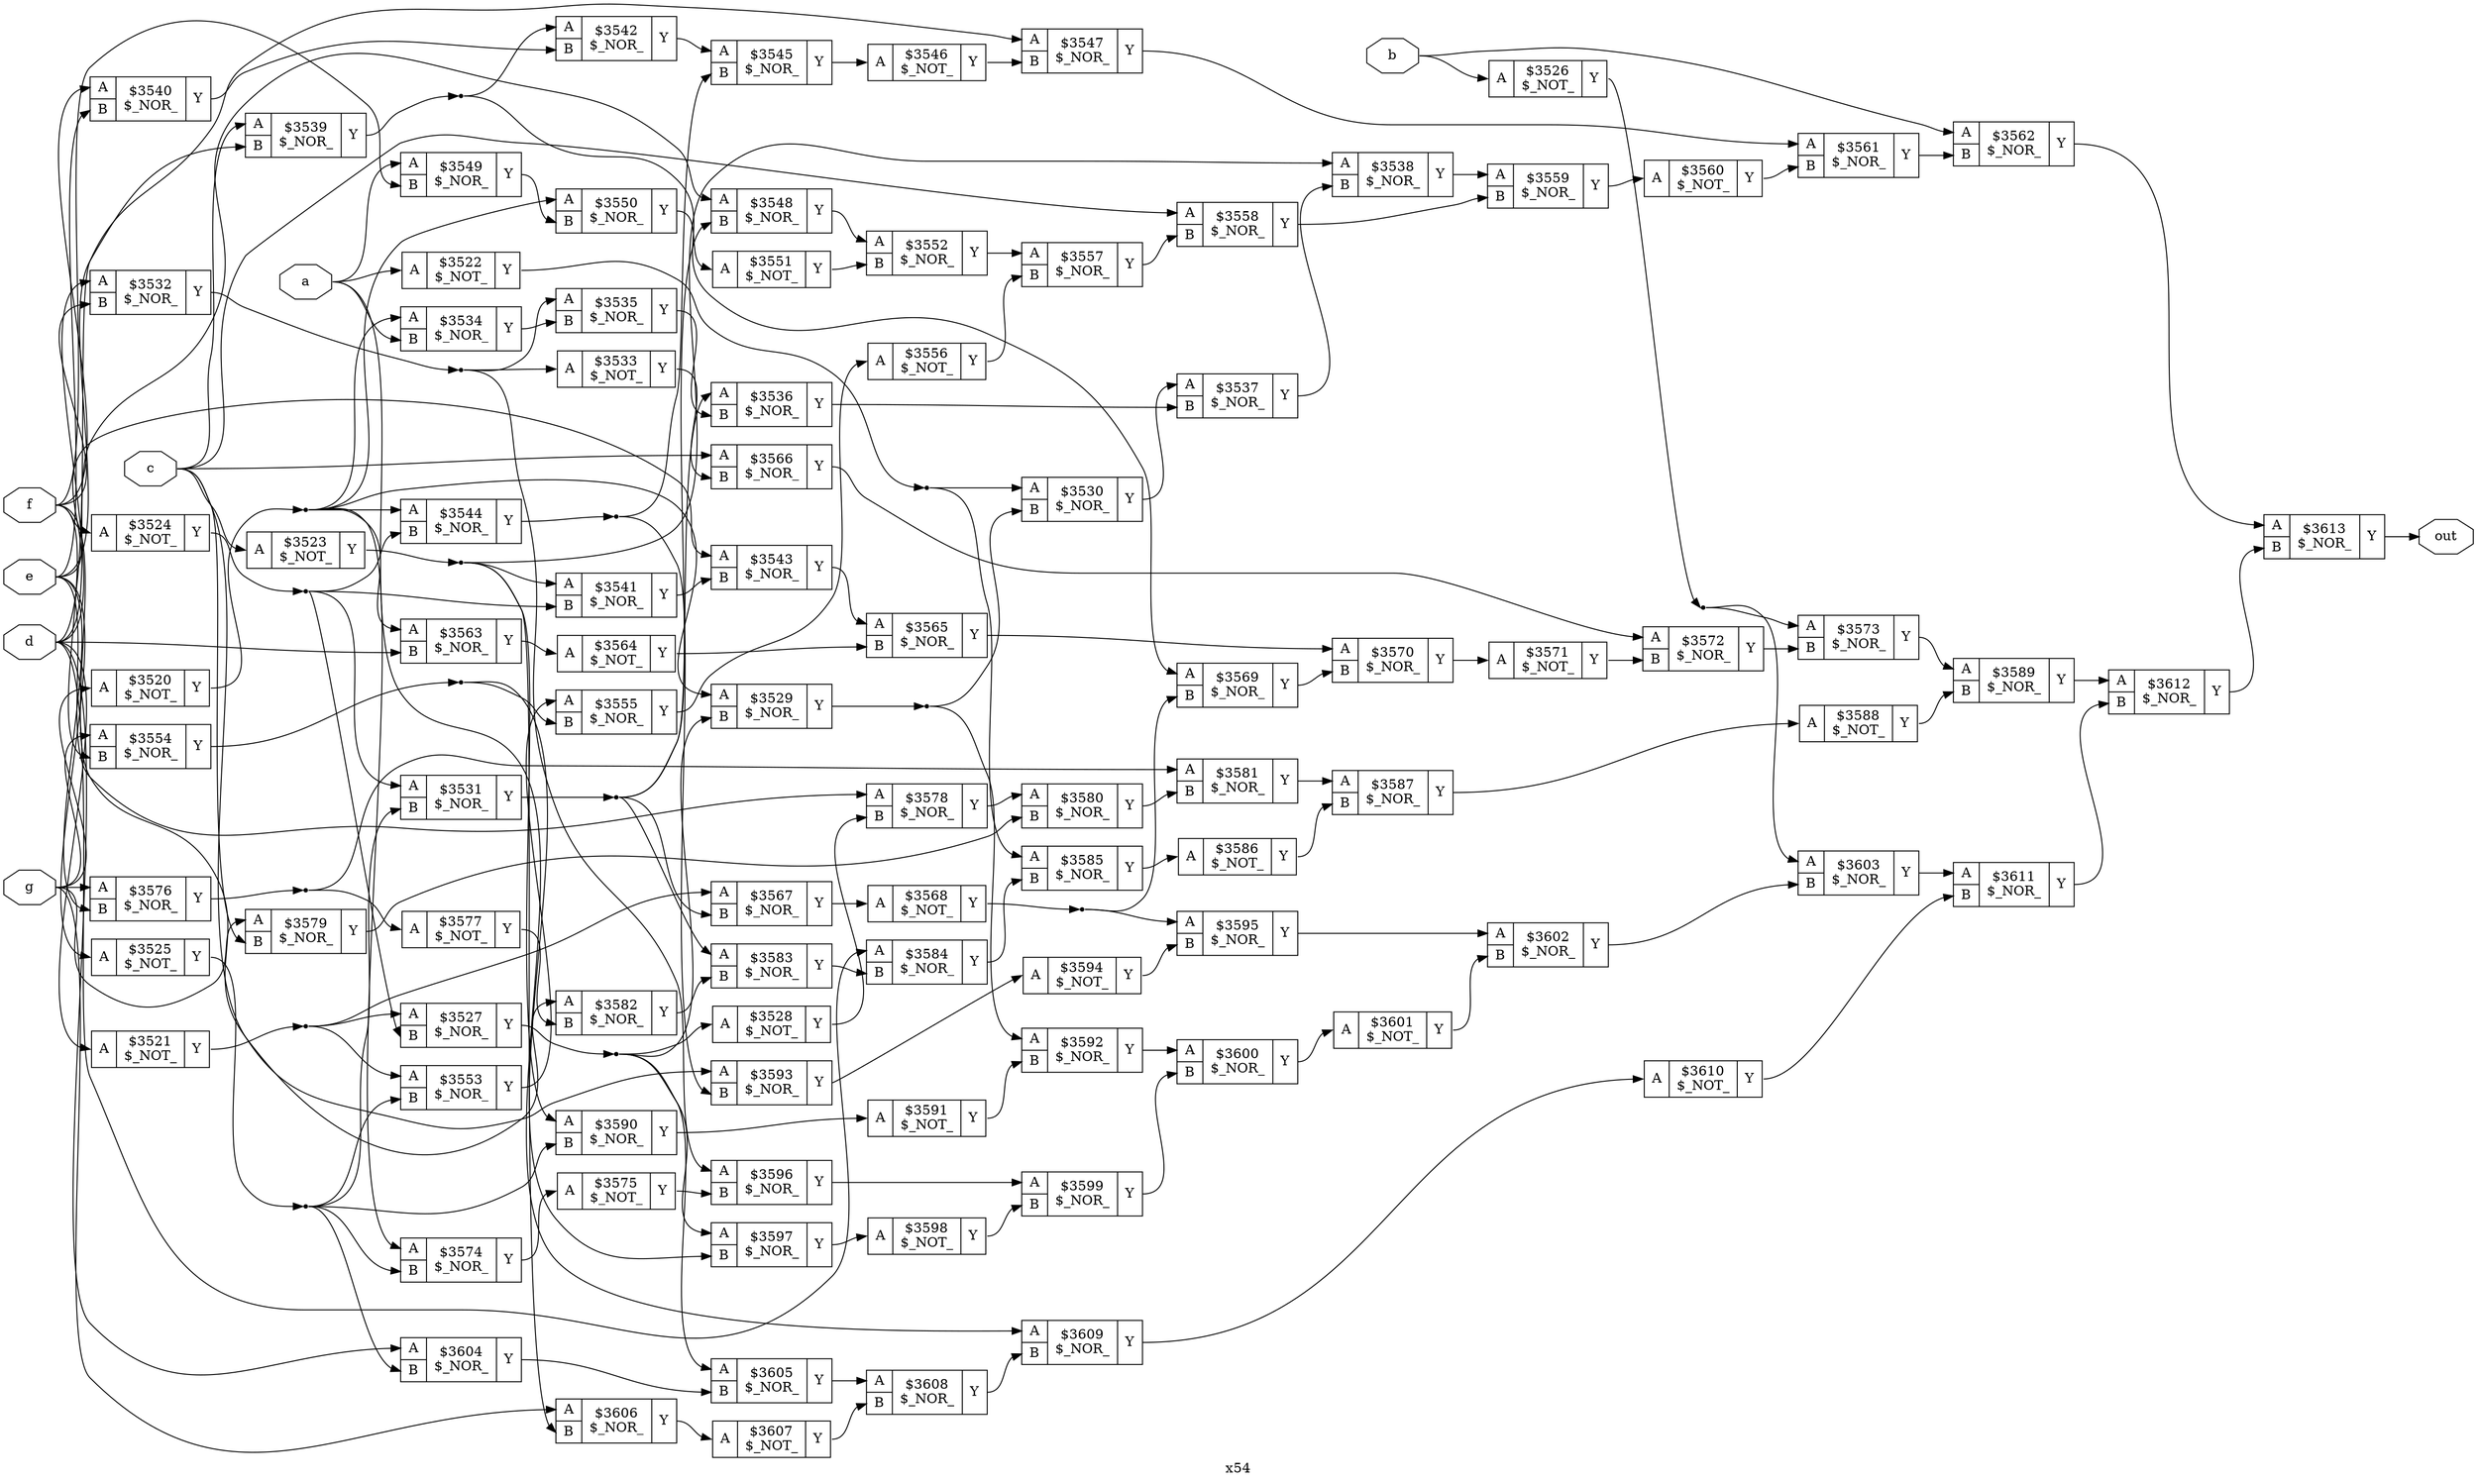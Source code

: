 digraph "x54" {
label="x54";
rankdir="LR";
remincross=true;
n94 [ shape=octagon, label="a", color="black", fontcolor="black" ];
n95 [ shape=octagon, label="b", color="black", fontcolor="black" ];
n96 [ shape=octagon, label="c", color="black", fontcolor="black" ];
n97 [ shape=octagon, label="d", color="black", fontcolor="black" ];
n98 [ shape=octagon, label="e", color="black", fontcolor="black" ];
n99 [ shape=octagon, label="f", color="black", fontcolor="black" ];
n100 [ shape=octagon, label="g", color="black", fontcolor="black" ];
n101 [ shape=octagon, label="out", color="black", fontcolor="black" ];
c104 [ shape=record, label="{{<p102> A}|$3520\n$_NOT_|{<p103> Y}}" ];
c105 [ shape=record, label="{{<p102> A}|$3521\n$_NOT_|{<p103> Y}}" ];
c106 [ shape=record, label="{{<p102> A}|$3522\n$_NOT_|{<p103> Y}}" ];
c107 [ shape=record, label="{{<p102> A}|$3523\n$_NOT_|{<p103> Y}}" ];
c108 [ shape=record, label="{{<p102> A}|$3524\n$_NOT_|{<p103> Y}}" ];
c109 [ shape=record, label="{{<p102> A}|$3525\n$_NOT_|{<p103> Y}}" ];
c110 [ shape=record, label="{{<p102> A}|$3526\n$_NOT_|{<p103> Y}}" ];
c112 [ shape=record, label="{{<p102> A|<p111> B}|$3527\n$_NOR_|{<p103> Y}}" ];
c113 [ shape=record, label="{{<p102> A}|$3528\n$_NOT_|{<p103> Y}}" ];
c114 [ shape=record, label="{{<p102> A|<p111> B}|$3529\n$_NOR_|{<p103> Y}}" ];
c115 [ shape=record, label="{{<p102> A|<p111> B}|$3530\n$_NOR_|{<p103> Y}}" ];
c116 [ shape=record, label="{{<p102> A|<p111> B}|$3531\n$_NOR_|{<p103> Y}}" ];
c117 [ shape=record, label="{{<p102> A|<p111> B}|$3532\n$_NOR_|{<p103> Y}}" ];
c118 [ shape=record, label="{{<p102> A}|$3533\n$_NOT_|{<p103> Y}}" ];
c119 [ shape=record, label="{{<p102> A|<p111> B}|$3534\n$_NOR_|{<p103> Y}}" ];
c120 [ shape=record, label="{{<p102> A|<p111> B}|$3535\n$_NOR_|{<p103> Y}}" ];
c121 [ shape=record, label="{{<p102> A|<p111> B}|$3536\n$_NOR_|{<p103> Y}}" ];
c122 [ shape=record, label="{{<p102> A|<p111> B}|$3537\n$_NOR_|{<p103> Y}}" ];
c123 [ shape=record, label="{{<p102> A|<p111> B}|$3538\n$_NOR_|{<p103> Y}}" ];
c124 [ shape=record, label="{{<p102> A|<p111> B}|$3539\n$_NOR_|{<p103> Y}}" ];
c125 [ shape=record, label="{{<p102> A|<p111> B}|$3540\n$_NOR_|{<p103> Y}}" ];
c126 [ shape=record, label="{{<p102> A|<p111> B}|$3541\n$_NOR_|{<p103> Y}}" ];
c127 [ shape=record, label="{{<p102> A|<p111> B}|$3542\n$_NOR_|{<p103> Y}}" ];
c128 [ shape=record, label="{{<p102> A|<p111> B}|$3543\n$_NOR_|{<p103> Y}}" ];
c129 [ shape=record, label="{{<p102> A|<p111> B}|$3544\n$_NOR_|{<p103> Y}}" ];
c130 [ shape=record, label="{{<p102> A|<p111> B}|$3545\n$_NOR_|{<p103> Y}}" ];
c131 [ shape=record, label="{{<p102> A}|$3546\n$_NOT_|{<p103> Y}}" ];
c132 [ shape=record, label="{{<p102> A|<p111> B}|$3547\n$_NOR_|{<p103> Y}}" ];
c133 [ shape=record, label="{{<p102> A|<p111> B}|$3548\n$_NOR_|{<p103> Y}}" ];
c134 [ shape=record, label="{{<p102> A|<p111> B}|$3549\n$_NOR_|{<p103> Y}}" ];
c135 [ shape=record, label="{{<p102> A|<p111> B}|$3550\n$_NOR_|{<p103> Y}}" ];
c136 [ shape=record, label="{{<p102> A}|$3551\n$_NOT_|{<p103> Y}}" ];
c137 [ shape=record, label="{{<p102> A|<p111> B}|$3552\n$_NOR_|{<p103> Y}}" ];
c138 [ shape=record, label="{{<p102> A|<p111> B}|$3553\n$_NOR_|{<p103> Y}}" ];
c139 [ shape=record, label="{{<p102> A|<p111> B}|$3554\n$_NOR_|{<p103> Y}}" ];
c140 [ shape=record, label="{{<p102> A|<p111> B}|$3555\n$_NOR_|{<p103> Y}}" ];
c141 [ shape=record, label="{{<p102> A}|$3556\n$_NOT_|{<p103> Y}}" ];
c142 [ shape=record, label="{{<p102> A|<p111> B}|$3557\n$_NOR_|{<p103> Y}}" ];
c143 [ shape=record, label="{{<p102> A|<p111> B}|$3558\n$_NOR_|{<p103> Y}}" ];
c144 [ shape=record, label="{{<p102> A|<p111> B}|$3559\n$_NOR_|{<p103> Y}}" ];
c145 [ shape=record, label="{{<p102> A}|$3560\n$_NOT_|{<p103> Y}}" ];
c146 [ shape=record, label="{{<p102> A|<p111> B}|$3561\n$_NOR_|{<p103> Y}}" ];
c147 [ shape=record, label="{{<p102> A|<p111> B}|$3562\n$_NOR_|{<p103> Y}}" ];
c148 [ shape=record, label="{{<p102> A|<p111> B}|$3563\n$_NOR_|{<p103> Y}}" ];
c149 [ shape=record, label="{{<p102> A}|$3564\n$_NOT_|{<p103> Y}}" ];
c150 [ shape=record, label="{{<p102> A|<p111> B}|$3565\n$_NOR_|{<p103> Y}}" ];
c151 [ shape=record, label="{{<p102> A|<p111> B}|$3566\n$_NOR_|{<p103> Y}}" ];
c152 [ shape=record, label="{{<p102> A|<p111> B}|$3567\n$_NOR_|{<p103> Y}}" ];
c153 [ shape=record, label="{{<p102> A}|$3568\n$_NOT_|{<p103> Y}}" ];
c154 [ shape=record, label="{{<p102> A|<p111> B}|$3569\n$_NOR_|{<p103> Y}}" ];
c155 [ shape=record, label="{{<p102> A|<p111> B}|$3570\n$_NOR_|{<p103> Y}}" ];
c156 [ shape=record, label="{{<p102> A}|$3571\n$_NOT_|{<p103> Y}}" ];
c157 [ shape=record, label="{{<p102> A|<p111> B}|$3572\n$_NOR_|{<p103> Y}}" ];
c158 [ shape=record, label="{{<p102> A|<p111> B}|$3573\n$_NOR_|{<p103> Y}}" ];
c159 [ shape=record, label="{{<p102> A|<p111> B}|$3574\n$_NOR_|{<p103> Y}}" ];
c160 [ shape=record, label="{{<p102> A}|$3575\n$_NOT_|{<p103> Y}}" ];
c161 [ shape=record, label="{{<p102> A|<p111> B}|$3576\n$_NOR_|{<p103> Y}}" ];
c162 [ shape=record, label="{{<p102> A}|$3577\n$_NOT_|{<p103> Y}}" ];
c163 [ shape=record, label="{{<p102> A|<p111> B}|$3578\n$_NOR_|{<p103> Y}}" ];
c164 [ shape=record, label="{{<p102> A|<p111> B}|$3579\n$_NOR_|{<p103> Y}}" ];
c165 [ shape=record, label="{{<p102> A|<p111> B}|$3580\n$_NOR_|{<p103> Y}}" ];
c166 [ shape=record, label="{{<p102> A|<p111> B}|$3581\n$_NOR_|{<p103> Y}}" ];
c167 [ shape=record, label="{{<p102> A|<p111> B}|$3582\n$_NOR_|{<p103> Y}}" ];
c168 [ shape=record, label="{{<p102> A|<p111> B}|$3583\n$_NOR_|{<p103> Y}}" ];
c169 [ shape=record, label="{{<p102> A|<p111> B}|$3584\n$_NOR_|{<p103> Y}}" ];
c170 [ shape=record, label="{{<p102> A|<p111> B}|$3585\n$_NOR_|{<p103> Y}}" ];
c171 [ shape=record, label="{{<p102> A}|$3586\n$_NOT_|{<p103> Y}}" ];
c172 [ shape=record, label="{{<p102> A|<p111> B}|$3587\n$_NOR_|{<p103> Y}}" ];
c173 [ shape=record, label="{{<p102> A}|$3588\n$_NOT_|{<p103> Y}}" ];
c174 [ shape=record, label="{{<p102> A|<p111> B}|$3589\n$_NOR_|{<p103> Y}}" ];
c175 [ shape=record, label="{{<p102> A|<p111> B}|$3590\n$_NOR_|{<p103> Y}}" ];
c176 [ shape=record, label="{{<p102> A}|$3591\n$_NOT_|{<p103> Y}}" ];
c177 [ shape=record, label="{{<p102> A|<p111> B}|$3592\n$_NOR_|{<p103> Y}}" ];
c178 [ shape=record, label="{{<p102> A|<p111> B}|$3593\n$_NOR_|{<p103> Y}}" ];
c179 [ shape=record, label="{{<p102> A}|$3594\n$_NOT_|{<p103> Y}}" ];
c180 [ shape=record, label="{{<p102> A|<p111> B}|$3595\n$_NOR_|{<p103> Y}}" ];
c181 [ shape=record, label="{{<p102> A|<p111> B}|$3596\n$_NOR_|{<p103> Y}}" ];
c182 [ shape=record, label="{{<p102> A|<p111> B}|$3597\n$_NOR_|{<p103> Y}}" ];
c183 [ shape=record, label="{{<p102> A}|$3598\n$_NOT_|{<p103> Y}}" ];
c184 [ shape=record, label="{{<p102> A|<p111> B}|$3599\n$_NOR_|{<p103> Y}}" ];
c185 [ shape=record, label="{{<p102> A|<p111> B}|$3600\n$_NOR_|{<p103> Y}}" ];
c186 [ shape=record, label="{{<p102> A}|$3601\n$_NOT_|{<p103> Y}}" ];
c187 [ shape=record, label="{{<p102> A|<p111> B}|$3602\n$_NOR_|{<p103> Y}}" ];
c188 [ shape=record, label="{{<p102> A|<p111> B}|$3603\n$_NOR_|{<p103> Y}}" ];
c189 [ shape=record, label="{{<p102> A|<p111> B}|$3604\n$_NOR_|{<p103> Y}}" ];
c190 [ shape=record, label="{{<p102> A|<p111> B}|$3605\n$_NOR_|{<p103> Y}}" ];
c191 [ shape=record, label="{{<p102> A|<p111> B}|$3606\n$_NOR_|{<p103> Y}}" ];
c192 [ shape=record, label="{{<p102> A}|$3607\n$_NOT_|{<p103> Y}}" ];
c193 [ shape=record, label="{{<p102> A|<p111> B}|$3608\n$_NOR_|{<p103> Y}}" ];
c194 [ shape=record, label="{{<p102> A|<p111> B}|$3609\n$_NOR_|{<p103> Y}}" ];
c195 [ shape=record, label="{{<p102> A}|$3610\n$_NOT_|{<p103> Y}}" ];
c196 [ shape=record, label="{{<p102> A|<p111> B}|$3611\n$_NOR_|{<p103> Y}}" ];
c197 [ shape=record, label="{{<p102> A|<p111> B}|$3612\n$_NOR_|{<p103> Y}}" ];
c198 [ shape=record, label="{{<p102> A|<p111> B}|$3613\n$_NOR_|{<p103> Y}}" ];
c196:p103:e -> c197:p111:w [color="black", label=""];
c113:p103:e -> c163:p111:w [color="black", label=""];
n100:e -> c104:p102:w [color="black", label=""];
n100:e -> c139:p102:w [color="black", label=""];
n100:e -> c161:p102:w [color="black", label=""];
n100:e -> c164:p102:w [color="black", label=""];
n100:e -> c191:p102:w [color="black", label=""];
c198:p103:e -> n101:w [color="black", label=""];
n11 [ shape=point ];
c114:p103:e -> n11:w [color="black", label=""];
n11:e -> c115:p111:w [color="black", label=""];
n11:e -> c177:p102:w [color="black", label=""];
c115:p103:e -> c122:p102:w [color="black", label=""];
n13 [ shape=point ];
c116:p103:e -> n13:w [color="black", label=""];
n13:e -> c121:p102:w [color="black", label=""];
n13:e -> c133:p111:w [color="black", label=""];
n13:e -> c152:p111:w [color="black", label=""];
n13:e -> c168:p102:w [color="black", label=""];
n14 [ shape=point ];
c117:p103:e -> n14:w [color="black", label=""];
n14:e -> c118:p102:w [color="black", label=""];
n14:e -> c120:p102:w [color="black", label=""];
n14:e -> c181:p102:w [color="black", label=""];
c118:p103:e -> c151:p111:w [color="black", label=""];
c119:p103:e -> c120:p111:w [color="black", label=""];
c120:p103:e -> c121:p111:w [color="black", label=""];
c121:p103:e -> c122:p111:w [color="black", label=""];
c122:p103:e -> c123:p111:w [color="black", label=""];
c197:p103:e -> c198:p111:w [color="black", label=""];
c123:p103:e -> c144:p102:w [color="black", label=""];
n21 [ shape=point ];
c124:p103:e -> n21:w [color="black", label=""];
n21:e -> c127:p102:w [color="black", label=""];
n21:e -> c154:p102:w [color="black", label=""];
c125:p103:e -> c127:p111:w [color="black", label=""];
c126:p103:e -> c128:p111:w [color="black", label=""];
c127:p103:e -> c130:p102:w [color="black", label=""];
c128:p103:e -> c150:p102:w [color="black", label=""];
n26 [ shape=point ];
c129:p103:e -> n26:w [color="black", label=""];
n26:e -> c130:p111:w [color="black", label=""];
n26:e -> c178:p111:w [color="black", label=""];
c130:p103:e -> c131:p102:w [color="black", label=""];
c131:p103:e -> c132:p111:w [color="black", label=""];
c132:p103:e -> c146:p102:w [color="black", label=""];
n3 [ shape=point ];
c105:p103:e -> n3:w [color="black", label=""];
n3:e -> c112:p102:w [color="black", label=""];
n3:e -> c138:p102:w [color="black", label=""];
n3:e -> c152:p102:w [color="black", label=""];
c133:p103:e -> c137:p102:w [color="black", label=""];
c134:p103:e -> c135:p111:w [color="black", label=""];
c135:p103:e -> c136:p102:w [color="black", label=""];
c136:p103:e -> c137:p111:w [color="black", label=""];
c137:p103:e -> c142:p102:w [color="black", label=""];
c138:p103:e -> c140:p102:w [color="black", label=""];
n36 [ shape=point ];
c139:p103:e -> n36:w [color="black", label=""];
n36:e -> c140:p111:w [color="black", label=""];
n36:e -> c182:p111:w [color="black", label=""];
c140:p103:e -> c141:p102:w [color="black", label=""];
c141:p103:e -> c142:p111:w [color="black", label=""];
c142:p103:e -> c143:p111:w [color="black", label=""];
n4 [ shape=point ];
c106:p103:e -> n4:w [color="black", label=""];
n4:e -> c115:p102:w [color="black", label=""];
n4:e -> c170:p102:w [color="black", label=""];
c143:p103:e -> c144:p111:w [color="black", label=""];
c144:p103:e -> c145:p102:w [color="black", label=""];
c145:p103:e -> c146:p111:w [color="black", label=""];
c146:p103:e -> c147:p111:w [color="black", label=""];
c147:p103:e -> c198:p102:w [color="black", label=""];
c148:p103:e -> c149:p102:w [color="black", label=""];
c149:p103:e -> c150:p111:w [color="black", label=""];
c150:p103:e -> c155:p102:w [color="black", label=""];
c151:p103:e -> c157:p102:w [color="black", label=""];
c152:p103:e -> c153:p102:w [color="black", label=""];
n5 [ shape=point ];
c107:p103:e -> n5:w [color="black", label=""];
n5:e -> c123:p102:w [color="black", label=""];
n5:e -> c126:p102:w [color="black", label=""];
n5:e -> c175:p102:w [color="black", label=""];
n5:e -> c191:p111:w [color="black", label=""];
n50 [ shape=point ];
c153:p103:e -> n50:w [color="black", label=""];
n50:e -> c154:p111:w [color="black", label=""];
n50:e -> c180:p102:w [color="black", label=""];
c154:p103:e -> c155:p111:w [color="black", label=""];
c155:p103:e -> c156:p102:w [color="black", label=""];
c156:p103:e -> c157:p111:w [color="black", label=""];
c157:p103:e -> c158:p111:w [color="black", label=""];
c158:p103:e -> c174:p102:w [color="black", label=""];
c159:p103:e -> c160:p102:w [color="black", label=""];
c160:p103:e -> c181:p111:w [color="black", label=""];
n58 [ shape=point ];
c161:p103:e -> n58:w [color="black", label=""];
n58:e -> c162:p102:w [color="black", label=""];
n58:e -> c166:p102:w [color="black", label=""];
c162:p103:e -> c167:p111:w [color="black", label=""];
n6 [ shape=point ];
c108:p103:e -> n6:w [color="black", label=""];
n6:e -> c112:p111:w [color="black", label=""];
n6:e -> c116:p102:w [color="black", label=""];
n6:e -> c126:p111:w [color="black", label=""];
n6:e -> c129:p111:w [color="black", label=""];
c163:p103:e -> c165:p102:w [color="black", label=""];
c164:p103:e -> c165:p111:w [color="black", label=""];
c165:p103:e -> c166:p111:w [color="black", label=""];
c166:p103:e -> c172:p102:w [color="black", label=""];
c167:p103:e -> c168:p111:w [color="black", label=""];
c168:p103:e -> c169:p111:w [color="black", label=""];
c169:p103:e -> c170:p111:w [color="black", label=""];
c170:p103:e -> c171:p102:w [color="black", label=""];
c171:p103:e -> c172:p111:w [color="black", label=""];
c172:p103:e -> c173:p102:w [color="black", label=""];
n7 [ shape=point ];
c109:p103:e -> n7:w [color="black", label=""];
n7:e -> c116:p111:w [color="black", label=""];
n7:e -> c138:p111:w [color="black", label=""];
n7:e -> c159:p111:w [color="black", label=""];
n7:e -> c175:p111:w [color="black", label=""];
n7:e -> c189:p111:w [color="black", label=""];
c173:p103:e -> c174:p111:w [color="black", label=""];
c174:p103:e -> c197:p102:w [color="black", label=""];
c175:p103:e -> c176:p102:w [color="black", label=""];
c176:p103:e -> c177:p111:w [color="black", label=""];
c177:p103:e -> c185:p102:w [color="black", label=""];
c178:p103:e -> c179:p102:w [color="black", label=""];
c179:p103:e -> c180:p111:w [color="black", label=""];
c180:p103:e -> c187:p102:w [color="black", label=""];
c181:p103:e -> c184:p102:w [color="black", label=""];
c182:p103:e -> c183:p102:w [color="black", label=""];
n8 [ shape=point ];
c110:p103:e -> n8:w [color="black", label=""];
n8:e -> c158:p102:w [color="black", label=""];
n8:e -> c188:p102:w [color="black", label=""];
c183:p103:e -> c184:p111:w [color="black", label=""];
c184:p103:e -> c185:p111:w [color="black", label=""];
c185:p103:e -> c186:p102:w [color="black", label=""];
c186:p103:e -> c187:p111:w [color="black", label=""];
c187:p103:e -> c188:p111:w [color="black", label=""];
c188:p103:e -> c196:p102:w [color="black", label=""];
c189:p103:e -> c190:p111:w [color="black", label=""];
c190:p103:e -> c193:p102:w [color="black", label=""];
c191:p103:e -> c192:p102:w [color="black", label=""];
c192:p103:e -> c193:p111:w [color="black", label=""];
n9 [ shape=point ];
c112:p103:e -> n9:w [color="black", label=""];
n9:e -> c113:p102:w [color="black", label=""];
n9:e -> c114:p111:w [color="black", label=""];
n9:e -> c182:p102:w [color="black", label=""];
n9:e -> c190:p102:w [color="black", label=""];
c193:p103:e -> c194:p111:w [color="black", label=""];
c194:p103:e -> c195:p102:w [color="black", label=""];
c195:p103:e -> c196:p111:w [color="black", label=""];
n93 [ shape=point ];
c104:p103:e -> n93:w [color="black", label=""];
n93:e -> c114:p102:w [color="black", label=""];
n93:e -> c119:p102:w [color="black", label=""];
n93:e -> c129:p102:w [color="black", label=""];
n93:e -> c135:p102:w [color="black", label=""];
n93:e -> c148:p102:w [color="black", label=""];
n93:e -> c159:p102:w [color="black", label=""];
n94:e -> c106:p102:w [color="black", label=""];
n94:e -> c119:p111:w [color="black", label=""];
n94:e -> c134:p102:w [color="black", label=""];
n94:e -> c194:p102:w [color="black", label=""];
n95:e -> c110:p102:w [color="black", label=""];
n95:e -> c147:p102:w [color="black", label=""];
n96:e -> c107:p102:w [color="black", label=""];
n96:e -> c124:p102:w [color="black", label=""];
n96:e -> c143:p102:w [color="black", label=""];
n96:e -> c151:p102:w [color="black", label=""];
n96:e -> c164:p111:w [color="black", label=""];
n96:e -> c178:p102:w [color="black", label=""];
n97:e -> c105:p102:w [color="black", label=""];
n97:e -> c117:p102:w [color="black", label=""];
n97:e -> c132:p102:w [color="black", label=""];
n97:e -> c133:p102:w [color="black", label=""];
n97:e -> c148:p111:w [color="black", label=""];
n97:e -> c169:p102:w [color="black", label=""];
n97:e -> c189:p102:w [color="black", label=""];
n98:e -> c109:p102:w [color="black", label=""];
n98:e -> c124:p111:w [color="black", label=""];
n98:e -> c125:p111:w [color="black", label=""];
n98:e -> c128:p102:w [color="black", label=""];
n98:e -> c161:p111:w [color="black", label=""];
n98:e -> c163:p102:w [color="black", label=""];
n99:e -> c108:p102:w [color="black", label=""];
n99:e -> c117:p111:w [color="black", label=""];
n99:e -> c125:p102:w [color="black", label=""];
n99:e -> c134:p111:w [color="black", label=""];
n99:e -> c139:p111:w [color="black", label=""];
n99:e -> c167:p102:w [color="black", label=""];
}
